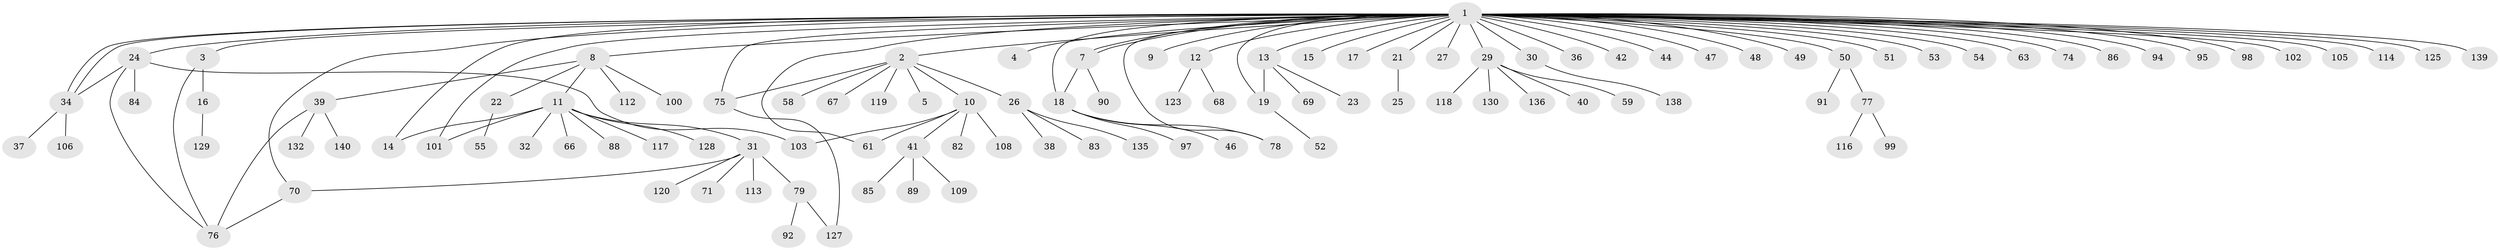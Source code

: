 // Generated by graph-tools (version 1.1) at 2025/52/02/27/25 19:52:00]
// undirected, 107 vertices, 122 edges
graph export_dot {
graph [start="1"]
  node [color=gray90,style=filled];
  1 [super="+6"];
  2 [super="+124"];
  3 [super="+131"];
  4;
  5;
  7;
  8 [super="+64"];
  9;
  10 [super="+43"];
  11 [super="+72"];
  12;
  13 [super="+45"];
  14 [super="+35"];
  15;
  16 [super="+65"];
  17;
  18 [super="+20"];
  19 [super="+60"];
  21 [super="+73"];
  22;
  23;
  24 [super="+62"];
  25 [super="+28"];
  26 [super="+107"];
  27;
  29 [super="+56"];
  30 [super="+111"];
  31 [super="+33"];
  32 [super="+57"];
  34 [super="+134"];
  36;
  37;
  38;
  39;
  40;
  41 [super="+81"];
  42;
  44;
  46;
  47;
  48 [super="+104"];
  49;
  50 [super="+137"];
  51;
  52;
  53;
  54 [super="+96"];
  55 [super="+126"];
  58;
  59;
  61 [super="+122"];
  63;
  66;
  67;
  68;
  69;
  70;
  71;
  74;
  75 [super="+80"];
  76 [super="+93"];
  77;
  78;
  79 [super="+110"];
  82;
  83;
  84;
  85;
  86 [super="+87"];
  88;
  89;
  90;
  91;
  92;
  94;
  95 [super="+115"];
  97;
  98;
  99;
  100;
  101;
  102;
  103 [super="+121"];
  105;
  106;
  108;
  109;
  112;
  113;
  114;
  116;
  117;
  118;
  119;
  120;
  123;
  125 [super="+133"];
  127;
  128;
  129;
  130;
  132;
  135;
  136;
  138;
  139;
  140;
  1 -- 2;
  1 -- 3;
  1 -- 4;
  1 -- 7;
  1 -- 7;
  1 -- 8;
  1 -- 9;
  1 -- 12;
  1 -- 14;
  1 -- 15;
  1 -- 27;
  1 -- 29;
  1 -- 30;
  1 -- 34;
  1 -- 34;
  1 -- 36;
  1 -- 47;
  1 -- 49;
  1 -- 50;
  1 -- 51;
  1 -- 53;
  1 -- 54;
  1 -- 63;
  1 -- 70;
  1 -- 74;
  1 -- 78;
  1 -- 86 [weight=2];
  1 -- 94;
  1 -- 95;
  1 -- 98;
  1 -- 101;
  1 -- 102;
  1 -- 105;
  1 -- 114;
  1 -- 125;
  1 -- 139;
  1 -- 42;
  1 -- 44;
  1 -- 13;
  1 -- 48;
  1 -- 17;
  1 -- 21;
  1 -- 24;
  1 -- 75;
  1 -- 18;
  1 -- 19;
  1 -- 61;
  2 -- 5;
  2 -- 10;
  2 -- 26;
  2 -- 58;
  2 -- 67;
  2 -- 75;
  2 -- 119;
  3 -- 16;
  3 -- 76;
  7 -- 18;
  7 -- 90;
  8 -- 11;
  8 -- 22;
  8 -- 39;
  8 -- 100;
  8 -- 112;
  10 -- 41;
  10 -- 82;
  10 -- 108;
  10 -- 61;
  10 -- 103;
  11 -- 14;
  11 -- 31;
  11 -- 32;
  11 -- 66;
  11 -- 88;
  11 -- 101;
  11 -- 128;
  11 -- 117;
  12 -- 68;
  12 -- 123;
  13 -- 19;
  13 -- 23;
  13 -- 69;
  16 -- 129;
  18 -- 46;
  18 -- 78;
  18 -- 97;
  19 -- 52;
  21 -- 25;
  22 -- 55;
  24 -- 34;
  24 -- 76;
  24 -- 84;
  24 -- 103;
  26 -- 38;
  26 -- 83;
  26 -- 135;
  29 -- 40;
  29 -- 118;
  29 -- 130;
  29 -- 136;
  29 -- 59;
  30 -- 138;
  31 -- 113;
  31 -- 70;
  31 -- 71;
  31 -- 120;
  31 -- 79;
  34 -- 37;
  34 -- 106;
  39 -- 76;
  39 -- 132;
  39 -- 140;
  41 -- 85;
  41 -- 89;
  41 -- 109;
  50 -- 77;
  50 -- 91;
  70 -- 76;
  75 -- 127;
  77 -- 99;
  77 -- 116;
  79 -- 92;
  79 -- 127;
}
